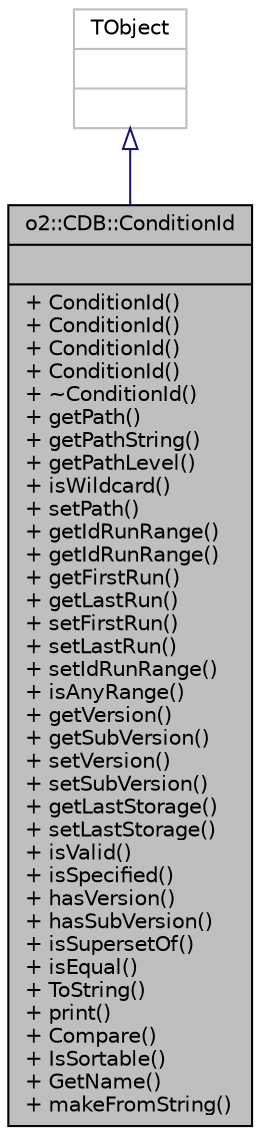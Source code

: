 digraph "o2::CDB::ConditionId"
{
 // INTERACTIVE_SVG=YES
  bgcolor="transparent";
  edge [fontname="Helvetica",fontsize="10",labelfontname="Helvetica",labelfontsize="10"];
  node [fontname="Helvetica",fontsize="10",shape=record];
  Node1 [label="{o2::CDB::ConditionId\n||+ ConditionId()\l+ ConditionId()\l+ ConditionId()\l+ ConditionId()\l+ ~ConditionId()\l+ getPath()\l+ getPathString()\l+ getPathLevel()\l+ isWildcard()\l+ setPath()\l+ getIdRunRange()\l+ getIdRunRange()\l+ getFirstRun()\l+ getLastRun()\l+ setFirstRun()\l+ setLastRun()\l+ setIdRunRange()\l+ isAnyRange()\l+ getVersion()\l+ getSubVersion()\l+ setVersion()\l+ setSubVersion()\l+ getLastStorage()\l+ setLastStorage()\l+ isValid()\l+ isSpecified()\l+ hasVersion()\l+ hasSubVersion()\l+ isSupersetOf()\l+ isEqual()\l+ ToString()\l+ print()\l+ Compare()\l+ IsSortable()\l+ GetName()\l+ makeFromString()\l}",height=0.2,width=0.4,color="black", fillcolor="grey75", style="filled" fontcolor="black"];
  Node2 -> Node1 [dir="back",color="midnightblue",fontsize="10",style="solid",arrowtail="onormal",fontname="Helvetica"];
  Node2 [label="{TObject\n||}",height=0.2,width=0.4,color="grey75"];
}
